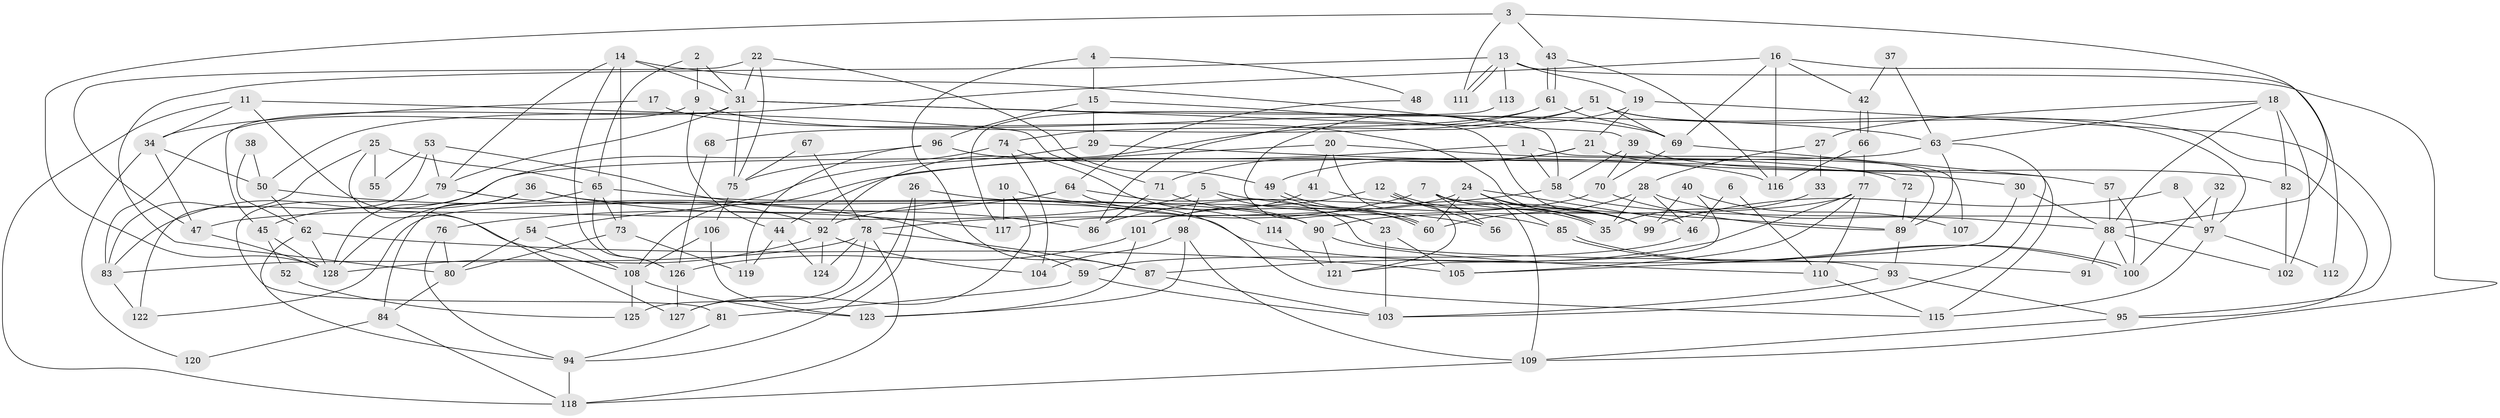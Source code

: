 // coarse degree distribution, {3: 0.16483516483516483, 4: 0.25274725274725274, 2: 0.14285714285714285, 5: 0.13186813186813187, 6: 0.13186813186813187, 9: 0.03296703296703297, 10: 0.01098901098901099, 7: 0.08791208791208792, 8: 0.04395604395604396}
// Generated by graph-tools (version 1.1) at 2025/24/03/03/25 07:24:01]
// undirected, 128 vertices, 256 edges
graph export_dot {
graph [start="1"]
  node [color=gray90,style=filled];
  1;
  2;
  3;
  4;
  5;
  6;
  7;
  8;
  9;
  10;
  11;
  12;
  13;
  14;
  15;
  16;
  17;
  18;
  19;
  20;
  21;
  22;
  23;
  24;
  25;
  26;
  27;
  28;
  29;
  30;
  31;
  32;
  33;
  34;
  35;
  36;
  37;
  38;
  39;
  40;
  41;
  42;
  43;
  44;
  45;
  46;
  47;
  48;
  49;
  50;
  51;
  52;
  53;
  54;
  55;
  56;
  57;
  58;
  59;
  60;
  61;
  62;
  63;
  64;
  65;
  66;
  67;
  68;
  69;
  70;
  71;
  72;
  73;
  74;
  75;
  76;
  77;
  78;
  79;
  80;
  81;
  82;
  83;
  84;
  85;
  86;
  87;
  88;
  89;
  90;
  91;
  92;
  93;
  94;
  95;
  96;
  97;
  98;
  99;
  100;
  101;
  102;
  103;
  104;
  105;
  106;
  107;
  108;
  109;
  110;
  111;
  112;
  113;
  114;
  115;
  116;
  117;
  118;
  119;
  120;
  121;
  122;
  123;
  124;
  125;
  126;
  127;
  128;
  1 -- 58;
  1 -- 89;
  1 -- 108;
  2 -- 31;
  2 -- 65;
  2 -- 9;
  3 -- 128;
  3 -- 88;
  3 -- 43;
  3 -- 111;
  4 -- 87;
  4 -- 15;
  4 -- 48;
  5 -- 98;
  5 -- 85;
  5 -- 23;
  5 -- 47;
  6 -- 46;
  6 -- 110;
  7 -- 109;
  7 -- 92;
  7 -- 56;
  7 -- 89;
  7 -- 99;
  8 -- 97;
  8 -- 99;
  9 -- 69;
  9 -- 44;
  9 -- 83;
  10 -- 127;
  10 -- 56;
  10 -- 117;
  11 -- 118;
  11 -- 71;
  11 -- 34;
  11 -- 108;
  12 -- 101;
  12 -- 35;
  12 -- 35;
  12 -- 56;
  13 -- 111;
  13 -- 111;
  13 -- 19;
  13 -- 80;
  13 -- 109;
  13 -- 113;
  14 -- 79;
  14 -- 31;
  14 -- 58;
  14 -- 73;
  14 -- 126;
  15 -- 96;
  15 -- 29;
  15 -- 99;
  16 -- 69;
  16 -- 50;
  16 -- 42;
  16 -- 112;
  16 -- 116;
  17 -- 34;
  17 -- 99;
  18 -- 63;
  18 -- 82;
  18 -- 27;
  18 -- 88;
  18 -- 102;
  19 -- 23;
  19 -- 21;
  19 -- 95;
  20 -- 44;
  20 -- 41;
  20 -- 72;
  20 -- 121;
  21 -- 49;
  21 -- 57;
  21 -- 71;
  21 -- 107;
  22 -- 47;
  22 -- 31;
  22 -- 49;
  22 -- 75;
  23 -- 105;
  23 -- 103;
  24 -- 46;
  24 -- 99;
  24 -- 35;
  24 -- 60;
  24 -- 78;
  24 -- 85;
  25 -- 127;
  25 -- 83;
  25 -- 55;
  25 -- 65;
  26 -- 60;
  26 -- 94;
  26 -- 127;
  27 -- 28;
  27 -- 33;
  28 -- 35;
  28 -- 60;
  28 -- 46;
  28 -- 88;
  29 -- 30;
  29 -- 54;
  30 -- 105;
  30 -- 88;
  31 -- 79;
  31 -- 63;
  31 -- 39;
  31 -- 45;
  31 -- 75;
  32 -- 97;
  32 -- 100;
  33 -- 35;
  34 -- 47;
  34 -- 50;
  34 -- 120;
  36 -- 117;
  36 -- 84;
  36 -- 45;
  36 -- 91;
  37 -- 63;
  37 -- 42;
  38 -- 50;
  38 -- 62;
  39 -- 58;
  39 -- 70;
  39 -- 82;
  40 -- 99;
  40 -- 121;
  40 -- 107;
  41 -- 99;
  41 -- 101;
  42 -- 66;
  42 -- 66;
  43 -- 61;
  43 -- 61;
  43 -- 116;
  44 -- 119;
  44 -- 124;
  45 -- 52;
  45 -- 128;
  46 -- 59;
  47 -- 128;
  48 -- 64;
  49 -- 60;
  49 -- 60;
  50 -- 62;
  50 -- 59;
  51 -- 69;
  51 -- 95;
  51 -- 68;
  51 -- 92;
  51 -- 97;
  52 -- 125;
  53 -- 79;
  53 -- 86;
  53 -- 55;
  53 -- 122;
  54 -- 80;
  54 -- 108;
  57 -- 88;
  57 -- 100;
  58 -- 97;
  58 -- 86;
  59 -- 103;
  59 -- 81;
  61 -- 86;
  61 -- 69;
  61 -- 74;
  62 -- 128;
  62 -- 94;
  62 -- 105;
  63 -- 103;
  63 -- 83;
  63 -- 89;
  64 -- 122;
  64 -- 93;
  64 -- 76;
  64 -- 115;
  65 -- 128;
  65 -- 73;
  65 -- 90;
  65 -- 126;
  66 -- 116;
  66 -- 77;
  67 -- 75;
  67 -- 78;
  68 -- 126;
  69 -- 70;
  69 -- 115;
  70 -- 89;
  70 -- 117;
  71 -- 90;
  71 -- 86;
  72 -- 89;
  73 -- 80;
  73 -- 119;
  74 -- 75;
  74 -- 104;
  74 -- 114;
  75 -- 106;
  76 -- 80;
  76 -- 94;
  77 -- 90;
  77 -- 87;
  77 -- 105;
  77 -- 110;
  78 -- 124;
  78 -- 83;
  78 -- 87;
  78 -- 118;
  78 -- 125;
  79 -- 81;
  79 -- 92;
  80 -- 84;
  81 -- 94;
  82 -- 102;
  83 -- 122;
  84 -- 118;
  84 -- 120;
  85 -- 100;
  85 -- 100;
  87 -- 103;
  88 -- 91;
  88 -- 100;
  88 -- 102;
  89 -- 93;
  90 -- 110;
  90 -- 121;
  92 -- 104;
  92 -- 124;
  92 -- 128;
  93 -- 103;
  93 -- 95;
  94 -- 118;
  95 -- 109;
  96 -- 128;
  96 -- 116;
  96 -- 119;
  97 -- 115;
  97 -- 112;
  98 -- 109;
  98 -- 123;
  98 -- 104;
  101 -- 126;
  101 -- 123;
  106 -- 108;
  106 -- 123;
  108 -- 123;
  108 -- 125;
  109 -- 118;
  110 -- 115;
  113 -- 117;
  114 -- 121;
  126 -- 127;
}
